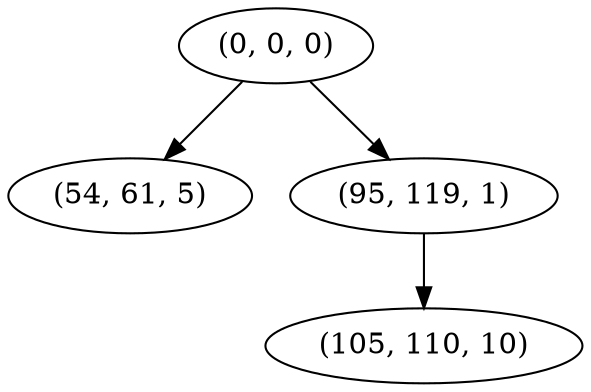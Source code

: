 digraph tree {
    "(0, 0, 0)";
    "(54, 61, 5)";
    "(95, 119, 1)";
    "(105, 110, 10)";
    "(0, 0, 0)" -> "(54, 61, 5)";
    "(0, 0, 0)" -> "(95, 119, 1)";
    "(95, 119, 1)" -> "(105, 110, 10)";
}
